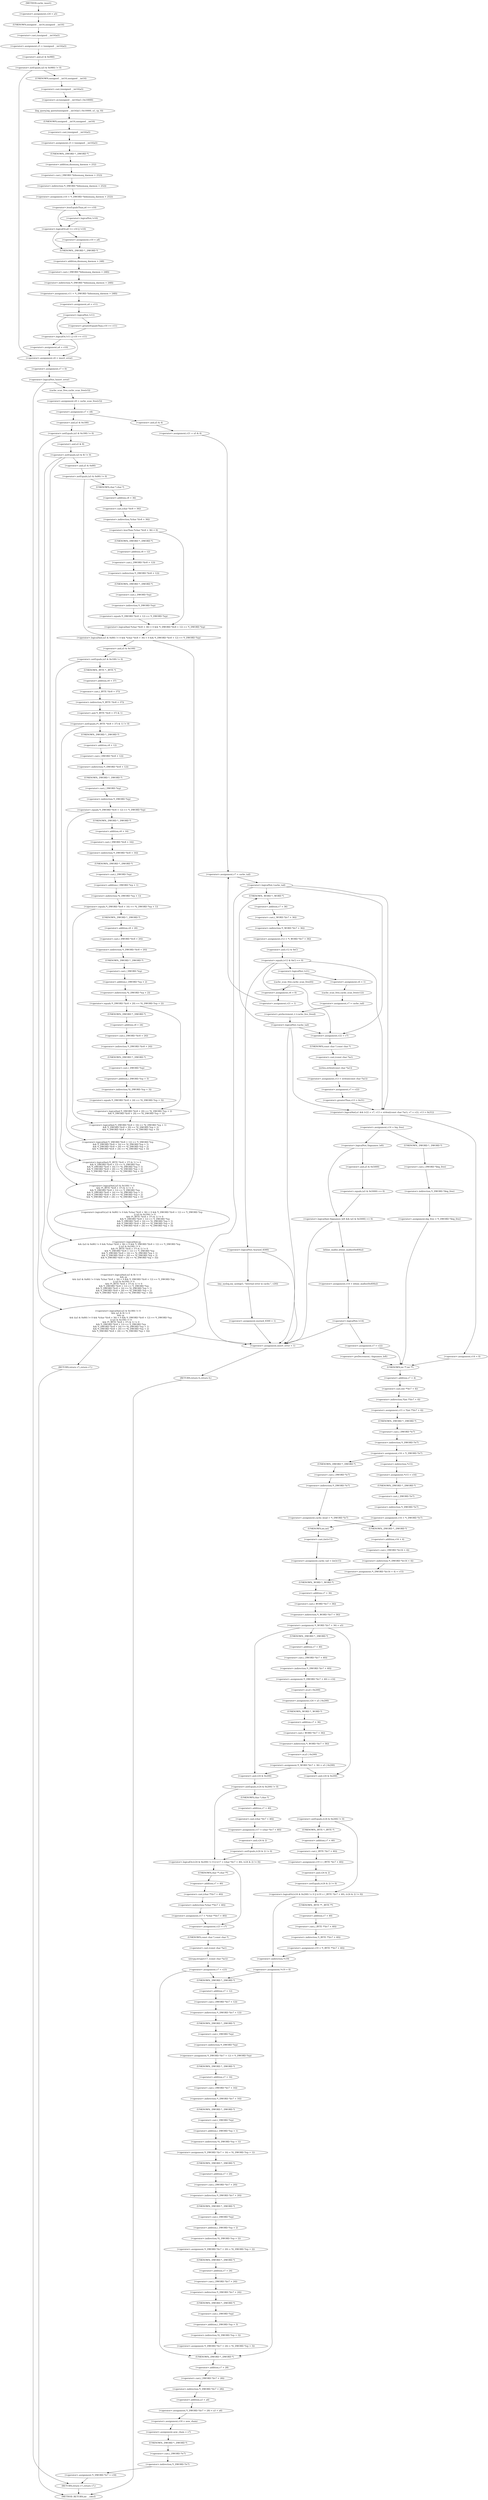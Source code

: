 digraph cache_insert {  
"1000146" [label = "(<operator>.assignment,v24 = a5)" ]
"1000149" [label = "(<operator>.assignment,v5 = (unsigned __int16)a5)" ]
"1000151" [label = "(<operator>.cast,(unsigned __int16)a5)" ]
"1000152" [label = "(UNKNOWN,unsigned __int16,unsigned __int16)" ]
"1000155" [label = "(<operator>.notEquals,(a5 & 0x980) != 0)" ]
"1000156" [label = "(<operator>.and,a5 & 0x980)" ]
"1000161" [label = "(log_query,log_query((unsigned __int16)a5 | 0x10000, a1, cp, 0))" ]
"1000162" [label = "(<operator>.or,(unsigned __int16)a5 | 0x10000)" ]
"1000163" [label = "(<operator>.cast,(unsigned __int16)a5)" ]
"1000164" [label = "(UNKNOWN,unsigned __int16,unsigned __int16)" ]
"1000170" [label = "(<operator>.assignment,v5 = (unsigned __int16)a5)" ]
"1000172" [label = "(<operator>.cast,(unsigned __int16)a5)" ]
"1000173" [label = "(UNKNOWN,unsigned __int16,unsigned __int16)" ]
"1000175" [label = "(<operator>.assignment,v10 = *(_DWORD *)(dnsmasq_daemon + 252))" ]
"1000177" [label = "(<operator>.indirection,*(_DWORD *)(dnsmasq_daemon + 252))" ]
"1000178" [label = "(<operator>.cast,(_DWORD *)(dnsmasq_daemon + 252))" ]
"1000179" [label = "(UNKNOWN,_DWORD *,_DWORD *)" ]
"1000180" [label = "(<operator>.addition,dnsmasq_daemon + 252)" ]
"1000184" [label = "(<operator>.logicalOr,a4 <= v10 || !v10)" ]
"1000185" [label = "(<operator>.lessEqualsThan,a4 <= v10)" ]
"1000188" [label = "(<operator>.logicalNot,!v10)" ]
"1000190" [label = "(<operator>.assignment,v10 = a4)" ]
"1000193" [label = "(<operator>.assignment,v11 = *(_DWORD *)(dnsmasq_daemon + 248))" ]
"1000195" [label = "(<operator>.indirection,*(_DWORD *)(dnsmasq_daemon + 248))" ]
"1000196" [label = "(<operator>.cast,(_DWORD *)(dnsmasq_daemon + 248))" ]
"1000197" [label = "(UNKNOWN,_DWORD *,_DWORD *)" ]
"1000198" [label = "(<operator>.addition,dnsmasq_daemon + 248)" ]
"1000201" [label = "(<operator>.assignment,a4 = v11)" ]
"1000205" [label = "(<operator>.logicalOr,!v11 || v10 >= v11)" ]
"1000206" [label = "(<operator>.logicalNot,!v11)" ]
"1000208" [label = "(<operator>.greaterEqualsThan,v10 >= v11)" ]
"1000211" [label = "(<operator>.assignment,a4 = v10)" ]
"1000214" [label = "(<operator>.assignment,v6 = insert_error)" ]
"1000217" [label = "(<operator>.assignment,v7 = 0)" ]
"1000221" [label = "(<operator>.logicalNot,!insert_error)" ]
"1000224" [label = "(<operator>.assignment,v8 = cache_scan_free(v5))" ]
"1000226" [label = "(cache_scan_free,cache_scan_free(v5))" ]
"1000228" [label = "(<operator>.assignment,v7 = v8)" ]
"1000235" [label = "(<operator>.logicalAnd,(a5 & 0x180) != 0\n        && (a5 & 8) != 0\n        && cp\n        && ((a5 & 0x80) != 0 && *(char *)(v8 + 36) < 0 && *(_DWORD *)(v8 + 12) == *(_DWORD *)cp\n         || (a5 & 0x100) != 0\n         && (*(_BYTE *)(v8 + 37) & 1) != 0\n         && *(_DWORD *)(v8 + 12) == *(_DWORD *)cp\n         && *(_DWORD *)(v8 + 16) == *((_DWORD *)cp + 1)\n         && *(_DWORD *)(v8 + 20) == *((_DWORD *)cp + 2)\n         && *(_DWORD *)(v8 + 24) == *((_DWORD *)cp + 3)))" ]
"1000236" [label = "(<operator>.notEquals,(a5 & 0x180) != 0)" ]
"1000237" [label = "(<operator>.and,a5 & 0x180)" ]
"1000241" [label = "(<operator>.logicalAnd,(a5 & 8) != 0\n        && cp\n        && ((a5 & 0x80) != 0 && *(char *)(v8 + 36) < 0 && *(_DWORD *)(v8 + 12) == *(_DWORD *)cp\n         || (a5 & 0x100) != 0\n         && (*(_BYTE *)(v8 + 37) & 1) != 0\n         && *(_DWORD *)(v8 + 12) == *(_DWORD *)cp\n         && *(_DWORD *)(v8 + 16) == *((_DWORD *)cp + 1)\n         && *(_DWORD *)(v8 + 20) == *((_DWORD *)cp + 2)\n         && *(_DWORD *)(v8 + 24) == *((_DWORD *)cp + 3)))" ]
"1000242" [label = "(<operator>.notEquals,(a5 & 8) != 0)" ]
"1000243" [label = "(<operator>.and,a5 & 8)" ]
"1000247" [label = "(<operator>.logicalAnd,cp\n        && ((a5 & 0x80) != 0 && *(char *)(v8 + 36) < 0 && *(_DWORD *)(v8 + 12) == *(_DWORD *)cp\n         || (a5 & 0x100) != 0\n         && (*(_BYTE *)(v8 + 37) & 1) != 0\n         && *(_DWORD *)(v8 + 12) == *(_DWORD *)cp\n         && *(_DWORD *)(v8 + 16) == *((_DWORD *)cp + 1)\n         && *(_DWORD *)(v8 + 20) == *((_DWORD *)cp + 2)\n         && *(_DWORD *)(v8 + 24) == *((_DWORD *)cp + 3)))" ]
"1000249" [label = "(<operator>.logicalOr,(a5 & 0x80) != 0 && *(char *)(v8 + 36) < 0 && *(_DWORD *)(v8 + 12) == *(_DWORD *)cp\n         || (a5 & 0x100) != 0\n         && (*(_BYTE *)(v8 + 37) & 1) != 0\n         && *(_DWORD *)(v8 + 12) == *(_DWORD *)cp\n         && *(_DWORD *)(v8 + 16) == *((_DWORD *)cp + 1)\n         && *(_DWORD *)(v8 + 20) == *((_DWORD *)cp + 2)\n         && *(_DWORD *)(v8 + 24) == *((_DWORD *)cp + 3))" ]
"1000250" [label = "(<operator>.logicalAnd,(a5 & 0x80) != 0 && *(char *)(v8 + 36) < 0 && *(_DWORD *)(v8 + 12) == *(_DWORD *)cp)" ]
"1000251" [label = "(<operator>.notEquals,(a5 & 0x80) != 0)" ]
"1000252" [label = "(<operator>.and,a5 & 0x80)" ]
"1000256" [label = "(<operator>.logicalAnd,*(char *)(v8 + 36) < 0 && *(_DWORD *)(v8 + 12) == *(_DWORD *)cp)" ]
"1000257" [label = "(<operator>.lessThan,*(char *)(v8 + 36) < 0)" ]
"1000258" [label = "(<operator>.indirection,*(char *)(v8 + 36))" ]
"1000259" [label = "(<operator>.cast,(char *)(v8 + 36))" ]
"1000260" [label = "(UNKNOWN,char *,char *)" ]
"1000261" [label = "(<operator>.addition,v8 + 36)" ]
"1000265" [label = "(<operator>.equals,*(_DWORD *)(v8 + 12) == *(_DWORD *)cp)" ]
"1000266" [label = "(<operator>.indirection,*(_DWORD *)(v8 + 12))" ]
"1000267" [label = "(<operator>.cast,(_DWORD *)(v8 + 12))" ]
"1000268" [label = "(UNKNOWN,_DWORD *,_DWORD *)" ]
"1000269" [label = "(<operator>.addition,v8 + 12)" ]
"1000272" [label = "(<operator>.indirection,*(_DWORD *)cp)" ]
"1000273" [label = "(<operator>.cast,(_DWORD *)cp)" ]
"1000274" [label = "(UNKNOWN,_DWORD *,_DWORD *)" ]
"1000276" [label = "(<operator>.logicalAnd,(a5 & 0x100) != 0\n         && (*(_BYTE *)(v8 + 37) & 1) != 0\n         && *(_DWORD *)(v8 + 12) == *(_DWORD *)cp\n         && *(_DWORD *)(v8 + 16) == *((_DWORD *)cp + 1)\n         && *(_DWORD *)(v8 + 20) == *((_DWORD *)cp + 2)\n         && *(_DWORD *)(v8 + 24) == *((_DWORD *)cp + 3))" ]
"1000277" [label = "(<operator>.notEquals,(a5 & 0x100) != 0)" ]
"1000278" [label = "(<operator>.and,a5 & 0x100)" ]
"1000282" [label = "(<operator>.logicalAnd,(*(_BYTE *)(v8 + 37) & 1) != 0\n         && *(_DWORD *)(v8 + 12) == *(_DWORD *)cp\n         && *(_DWORD *)(v8 + 16) == *((_DWORD *)cp + 1)\n         && *(_DWORD *)(v8 + 20) == *((_DWORD *)cp + 2)\n         && *(_DWORD *)(v8 + 24) == *((_DWORD *)cp + 3))" ]
"1000283" [label = "(<operator>.notEquals,(*(_BYTE *)(v8 + 37) & 1) != 0)" ]
"1000284" [label = "(<operator>.and,*(_BYTE *)(v8 + 37) & 1)" ]
"1000285" [label = "(<operator>.indirection,*(_BYTE *)(v8 + 37))" ]
"1000286" [label = "(<operator>.cast,(_BYTE *)(v8 + 37))" ]
"1000287" [label = "(UNKNOWN,_BYTE *,_BYTE *)" ]
"1000288" [label = "(<operator>.addition,v8 + 37)" ]
"1000293" [label = "(<operator>.logicalAnd,*(_DWORD *)(v8 + 12) == *(_DWORD *)cp\n         && *(_DWORD *)(v8 + 16) == *((_DWORD *)cp + 1)\n         && *(_DWORD *)(v8 + 20) == *((_DWORD *)cp + 2)\n         && *(_DWORD *)(v8 + 24) == *((_DWORD *)cp + 3))" ]
"1000294" [label = "(<operator>.equals,*(_DWORD *)(v8 + 12) == *(_DWORD *)cp)" ]
"1000295" [label = "(<operator>.indirection,*(_DWORD *)(v8 + 12))" ]
"1000296" [label = "(<operator>.cast,(_DWORD *)(v8 + 12))" ]
"1000297" [label = "(UNKNOWN,_DWORD *,_DWORD *)" ]
"1000298" [label = "(<operator>.addition,v8 + 12)" ]
"1000301" [label = "(<operator>.indirection,*(_DWORD *)cp)" ]
"1000302" [label = "(<operator>.cast,(_DWORD *)cp)" ]
"1000303" [label = "(UNKNOWN,_DWORD *,_DWORD *)" ]
"1000305" [label = "(<operator>.logicalAnd,*(_DWORD *)(v8 + 16) == *((_DWORD *)cp + 1)\n         && *(_DWORD *)(v8 + 20) == *((_DWORD *)cp + 2)\n         && *(_DWORD *)(v8 + 24) == *((_DWORD *)cp + 3))" ]
"1000306" [label = "(<operator>.equals,*(_DWORD *)(v8 + 16) == *((_DWORD *)cp + 1))" ]
"1000307" [label = "(<operator>.indirection,*(_DWORD *)(v8 + 16))" ]
"1000308" [label = "(<operator>.cast,(_DWORD *)(v8 + 16))" ]
"1000309" [label = "(UNKNOWN,_DWORD *,_DWORD *)" ]
"1000310" [label = "(<operator>.addition,v8 + 16)" ]
"1000313" [label = "(<operator>.indirection,*((_DWORD *)cp + 1))" ]
"1000314" [label = "(<operator>.addition,(_DWORD *)cp + 1)" ]
"1000315" [label = "(<operator>.cast,(_DWORD *)cp)" ]
"1000316" [label = "(UNKNOWN,_DWORD *,_DWORD *)" ]
"1000319" [label = "(<operator>.logicalAnd,*(_DWORD *)(v8 + 20) == *((_DWORD *)cp + 2)\n         && *(_DWORD *)(v8 + 24) == *((_DWORD *)cp + 3))" ]
"1000320" [label = "(<operator>.equals,*(_DWORD *)(v8 + 20) == *((_DWORD *)cp + 2))" ]
"1000321" [label = "(<operator>.indirection,*(_DWORD *)(v8 + 20))" ]
"1000322" [label = "(<operator>.cast,(_DWORD *)(v8 + 20))" ]
"1000323" [label = "(UNKNOWN,_DWORD *,_DWORD *)" ]
"1000324" [label = "(<operator>.addition,v8 + 20)" ]
"1000327" [label = "(<operator>.indirection,*((_DWORD *)cp + 2))" ]
"1000328" [label = "(<operator>.addition,(_DWORD *)cp + 2)" ]
"1000329" [label = "(<operator>.cast,(_DWORD *)cp)" ]
"1000330" [label = "(UNKNOWN,_DWORD *,_DWORD *)" ]
"1000333" [label = "(<operator>.equals,*(_DWORD *)(v8 + 24) == *((_DWORD *)cp + 3))" ]
"1000334" [label = "(<operator>.indirection,*(_DWORD *)(v8 + 24))" ]
"1000335" [label = "(<operator>.cast,(_DWORD *)(v8 + 24))" ]
"1000336" [label = "(UNKNOWN,_DWORD *,_DWORD *)" ]
"1000337" [label = "(<operator>.addition,v8 + 24)" ]
"1000340" [label = "(<operator>.indirection,*((_DWORD *)cp + 3))" ]
"1000341" [label = "(<operator>.addition,(_DWORD *)cp + 3)" ]
"1000342" [label = "(<operator>.cast,(_DWORD *)cp)" ]
"1000343" [label = "(UNKNOWN,_DWORD *,_DWORD *)" ]
"1000347" [label = "(RETURN,return v7;,return v7;)" ]
"1000350" [label = "(<operator>.assignment,insert_error = 1)" ]
"1000353" [label = "(RETURN,return 0;,return 0;)" ]
"1000355" [label = "(<operator>.assignment,v21 = a5 & 4)" ]
"1000357" [label = "(<operator>.and,a5 & 4)" ]
"1000361" [label = "(<operator>.assignment,v7 = cache_tail)" ]
"1000365" [label = "(<operator>.logicalNot,!cache_tail)" ]
"1000371" [label = "(<operator>.assignment,v12 = *(_WORD *)(v7 + 36))" ]
"1000373" [label = "(<operator>.indirection,*(_WORD *)(v7 + 36))" ]
"1000374" [label = "(<operator>.cast,(_WORD *)(v7 + 36))" ]
"1000375" [label = "(UNKNOWN,_WORD *,_WORD *)" ]
"1000376" [label = "(<operator>.addition,v7 + 36)" ]
"1000380" [label = "(<operator>.equals,(v12 & 0xC) == 0)" ]
"1000381" [label = "(<operator>.and,v12 & 0xC)" ]
"1000390" [label = "(<operator>.logicalNot,!warned_8300)" ]
"1000393" [label = "(my_syslog,my_syslog(3, \"Internal error in cache.\", v20))" ]
"1000397" [label = "(<operator>.assignment,warned_8300 = 1)" ]
"1000402" [label = "(<operator>.logicalNot,!v21)" ]
"1000405" [label = "(cache_scan_free,cache_scan_free(0))" ]
"1000407" [label = "(<operator>.assignment,v6 = 0)" ]
"1000410" [label = "(<operator>.assignment,v21 = 1)" ]
"1000414" [label = "(<operator>.assignment,v6 = 1)" ]
"1000417" [label = "(cache_scan_free,cache_scan_free(v12))" ]
"1000419" [label = "(<operator>.assignment,v7 = cache_tail)" ]
"1000422" [label = "(<operator>.preIncrement,++cache_live_freed)" ]
"1000425" [label = "(<operator>.logicalNot,!cache_tail)" ]
"1000429" [label = "(<operator>.logicalAnd,a1 && (v22 = v7, v13 = strlen((const char *)a1), v7 = v22, v13 > 0x31))" ]
"1000432" [label = "(<operator>.assignment,v22 = v7)" ]
"1000436" [label = "(<operator>.assignment,v13 = strlen((const char *)a1))" ]
"1000438" [label = "(strlen,strlen((const char *)a1))" ]
"1000439" [label = "(<operator>.cast,(const char *)a1)" ]
"1000440" [label = "(UNKNOWN,const char *,const char *)" ]
"1000443" [label = "(<operator>.assignment,v7 = v22)" ]
"1000446" [label = "(<operator>.greaterThan,v13 > 0x31)" ]
"1000450" [label = "(<operator>.assignment,v14 = big_free)" ]
"1000456" [label = "(<operator>.assignment,big_free = *(_DWORD *)big_free)" ]
"1000458" [label = "(<operator>.indirection,*(_DWORD *)big_free)" ]
"1000459" [label = "(<operator>.cast,(_DWORD *)big_free)" ]
"1000460" [label = "(UNKNOWN,_DWORD *,_DWORD *)" ]
"1000465" [label = "(<operator>.logicalAnd,!bignames_left && (a5 & 0x5000) == 0)" ]
"1000466" [label = "(<operator>.logicalNot,!bignames_left)" ]
"1000468" [label = "(<operator>.equals,(a5 & 0x5000) == 0)" ]
"1000469" [label = "(<operator>.and,a5 & 0x5000)" ]
"1000474" [label = "(<operator>.assignment,v14 = whine_malloc(0x404u))" ]
"1000476" [label = "(whine_malloc,whine_malloc(0x404u))" ]
"1000479" [label = "(<operator>.logicalNot,!v14)" ]
"1000482" [label = "(<operator>.assignment,v7 = v22)" ]
"1000487" [label = "(<operator>.preDecrement,--bignames_left)" ]
"1000491" [label = "(<operator>.assignment,v14 = 0)" ]
"1000494" [label = "(<operator>.assignment,v15 = *(int **)(v7 + 4))" ]
"1000496" [label = "(<operator>.indirection,*(int **)(v7 + 4))" ]
"1000497" [label = "(<operator>.cast,(int **)(v7 + 4))" ]
"1000498" [label = "(UNKNOWN,int **,int **)" ]
"1000499" [label = "(<operator>.addition,v7 + 4)" ]
"1000502" [label = "(<operator>.assignment,v16 = *(_DWORD *)v7)" ]
"1000504" [label = "(<operator>.indirection,*(_DWORD *)v7)" ]
"1000505" [label = "(<operator>.cast,(_DWORD *)v7)" ]
"1000506" [label = "(UNKNOWN,_DWORD *,_DWORD *)" ]
"1000511" [label = "(<operator>.assignment,*v15 = v16)" ]
"1000512" [label = "(<operator>.indirection,*v15)" ]
"1000515" [label = "(<operator>.assignment,v16 = *(_DWORD *)v7)" ]
"1000517" [label = "(<operator>.indirection,*(_DWORD *)v7)" ]
"1000518" [label = "(<operator>.cast,(_DWORD *)v7)" ]
"1000519" [label = "(UNKNOWN,_DWORD *,_DWORD *)" ]
"1000523" [label = "(<operator>.assignment,cache_head = *(_DWORD *)v7)" ]
"1000525" [label = "(<operator>.indirection,*(_DWORD *)v7)" ]
"1000526" [label = "(<operator>.cast,(_DWORD *)v7)" ]
"1000527" [label = "(UNKNOWN,_DWORD *,_DWORD *)" ]
"1000531" [label = "(<operator>.assignment,*(_DWORD *)(v16 + 4) = v15)" ]
"1000532" [label = "(<operator>.indirection,*(_DWORD *)(v16 + 4))" ]
"1000533" [label = "(<operator>.cast,(_DWORD *)(v16 + 4))" ]
"1000534" [label = "(UNKNOWN,_DWORD *,_DWORD *)" ]
"1000535" [label = "(<operator>.addition,v16 + 4)" ]
"1000540" [label = "(<operator>.assignment,cache_tail = (int)v15)" ]
"1000542" [label = "(<operator>.cast,(int)v15)" ]
"1000543" [label = "(UNKNOWN,int,int)" ]
"1000545" [label = "(<operator>.assignment,*(_WORD *)(v7 + 36) = a5)" ]
"1000546" [label = "(<operator>.indirection,*(_WORD *)(v7 + 36))" ]
"1000547" [label = "(<operator>.cast,(_WORD *)(v7 + 36))" ]
"1000548" [label = "(UNKNOWN,_WORD *,_WORD *)" ]
"1000549" [label = "(<operator>.addition,v7 + 36)" ]
"1000556" [label = "(<operator>.assignment,*(_DWORD *)(v7 + 40) = v14)" ]
"1000557" [label = "(<operator>.indirection,*(_DWORD *)(v7 + 40))" ]
"1000558" [label = "(<operator>.cast,(_DWORD *)(v7 + 40))" ]
"1000559" [label = "(UNKNOWN,_DWORD *,_DWORD *)" ]
"1000560" [label = "(<operator>.addition,v7 + 40)" ]
"1000564" [label = "(<operator>.assignment,v24 = a5 | 0x200)" ]
"1000566" [label = "(<operator>.or,a5 | 0x200)" ]
"1000569" [label = "(<operator>.assignment,*(_WORD *)(v7 + 36) = a5 | 0x200)" ]
"1000570" [label = "(<operator>.indirection,*(_WORD *)(v7 + 36))" ]
"1000571" [label = "(<operator>.cast,(_WORD *)(v7 + 36))" ]
"1000572" [label = "(UNKNOWN,_WORD *,_WORD *)" ]
"1000573" [label = "(<operator>.addition,v7 + 36)" ]
"1000576" [label = "(<operator>.or,a5 | 0x200)" ]
"1000583" [label = "(<operator>.logicalOr,(v24 & 0x200) != 0 || (v17 = (char *)(v7 + 40), (v24 & 2) != 0))" ]
"1000584" [label = "(<operator>.notEquals,(v24 & 0x200) != 0)" ]
"1000585" [label = "(<operator>.and,v24 & 0x200)" ]
"1000590" [label = "(<operator>.assignment,v17 = (char *)(v7 + 40))" ]
"1000592" [label = "(<operator>.cast,(char *)(v7 + 40))" ]
"1000593" [label = "(UNKNOWN,char *,char *)" ]
"1000594" [label = "(<operator>.addition,v7 + 40)" ]
"1000597" [label = "(<operator>.notEquals,(v24 & 2) != 0)" ]
"1000598" [label = "(<operator>.and,v24 & 2)" ]
"1000602" [label = "(<operator>.assignment,v17 = *(char **)(v7 + 40))" ]
"1000604" [label = "(<operator>.indirection,*(char **)(v7 + 40))" ]
"1000605" [label = "(<operator>.cast,(char **)(v7 + 40))" ]
"1000606" [label = "(UNKNOWN,char **,char **)" ]
"1000607" [label = "(<operator>.addition,v7 + 40)" ]
"1000610" [label = "(<operator>.assignment,v23 = v7)" ]
"1000613" [label = "(strcpy,strcpy(v17, (const char *)a1))" ]
"1000615" [label = "(<operator>.cast,(const char *)a1)" ]
"1000616" [label = "(UNKNOWN,const char *,const char *)" ]
"1000618" [label = "(<operator>.assignment,v7 = v23)" ]
"1000624" [label = "(<operator>.logicalOr,(v24 & 0x200) != 0 || (v19 = (_BYTE *)(v7 + 40), (v24 & 2) != 0))" ]
"1000625" [label = "(<operator>.notEquals,(v24 & 0x200) != 0)" ]
"1000626" [label = "(<operator>.and,v24 & 0x200)" ]
"1000631" [label = "(<operator>.assignment,v19 = (_BYTE *)(v7 + 40))" ]
"1000633" [label = "(<operator>.cast,(_BYTE *)(v7 + 40))" ]
"1000634" [label = "(UNKNOWN,_BYTE *,_BYTE *)" ]
"1000635" [label = "(<operator>.addition,v7 + 40)" ]
"1000638" [label = "(<operator>.notEquals,(v24 & 2) != 0)" ]
"1000639" [label = "(<operator>.and,v24 & 2)" ]
"1000643" [label = "(<operator>.assignment,v19 = *(_BYTE **)(v7 + 40))" ]
"1000645" [label = "(<operator>.indirection,*(_BYTE **)(v7 + 40))" ]
"1000646" [label = "(<operator>.cast,(_BYTE **)(v7 + 40))" ]
"1000647" [label = "(UNKNOWN,_BYTE **,_BYTE **)" ]
"1000648" [label = "(<operator>.addition,v7 + 40)" ]
"1000651" [label = "(<operator>.assignment,*v19 = 0)" ]
"1000652" [label = "(<operator>.indirection,*v19)" ]
"1000658" [label = "(<operator>.assignment,*(_DWORD *)(v7 + 12) = *(_DWORD *)cp)" ]
"1000659" [label = "(<operator>.indirection,*(_DWORD *)(v7 + 12))" ]
"1000660" [label = "(<operator>.cast,(_DWORD *)(v7 + 12))" ]
"1000661" [label = "(UNKNOWN,_DWORD *,_DWORD *)" ]
"1000662" [label = "(<operator>.addition,v7 + 12)" ]
"1000665" [label = "(<operator>.indirection,*(_DWORD *)cp)" ]
"1000666" [label = "(<operator>.cast,(_DWORD *)cp)" ]
"1000667" [label = "(UNKNOWN,_DWORD *,_DWORD *)" ]
"1000669" [label = "(<operator>.assignment,*(_DWORD *)(v7 + 16) = *((_DWORD *)cp + 1))" ]
"1000670" [label = "(<operator>.indirection,*(_DWORD *)(v7 + 16))" ]
"1000671" [label = "(<operator>.cast,(_DWORD *)(v7 + 16))" ]
"1000672" [label = "(UNKNOWN,_DWORD *,_DWORD *)" ]
"1000673" [label = "(<operator>.addition,v7 + 16)" ]
"1000676" [label = "(<operator>.indirection,*((_DWORD *)cp + 1))" ]
"1000677" [label = "(<operator>.addition,(_DWORD *)cp + 1)" ]
"1000678" [label = "(<operator>.cast,(_DWORD *)cp)" ]
"1000679" [label = "(UNKNOWN,_DWORD *,_DWORD *)" ]
"1000682" [label = "(<operator>.assignment,*(_DWORD *)(v7 + 20) = *((_DWORD *)cp + 2))" ]
"1000683" [label = "(<operator>.indirection,*(_DWORD *)(v7 + 20))" ]
"1000684" [label = "(<operator>.cast,(_DWORD *)(v7 + 20))" ]
"1000685" [label = "(UNKNOWN,_DWORD *,_DWORD *)" ]
"1000686" [label = "(<operator>.addition,v7 + 20)" ]
"1000689" [label = "(<operator>.indirection,*((_DWORD *)cp + 2))" ]
"1000690" [label = "(<operator>.addition,(_DWORD *)cp + 2)" ]
"1000691" [label = "(<operator>.cast,(_DWORD *)cp)" ]
"1000692" [label = "(UNKNOWN,_DWORD *,_DWORD *)" ]
"1000695" [label = "(<operator>.assignment,*(_DWORD *)(v7 + 24) = *((_DWORD *)cp + 3))" ]
"1000696" [label = "(<operator>.indirection,*(_DWORD *)(v7 + 24))" ]
"1000697" [label = "(<operator>.cast,(_DWORD *)(v7 + 24))" ]
"1000698" [label = "(UNKNOWN,_DWORD *,_DWORD *)" ]
"1000699" [label = "(<operator>.addition,v7 + 24)" ]
"1000702" [label = "(<operator>.indirection,*((_DWORD *)cp + 3))" ]
"1000703" [label = "(<operator>.addition,(_DWORD *)cp + 3)" ]
"1000704" [label = "(<operator>.cast,(_DWORD *)cp)" ]
"1000705" [label = "(UNKNOWN,_DWORD *,_DWORD *)" ]
"1000708" [label = "(<operator>.assignment,*(_DWORD *)(v7 + 28) = a3 + a4)" ]
"1000709" [label = "(<operator>.indirection,*(_DWORD *)(v7 + 28))" ]
"1000710" [label = "(<operator>.cast,(_DWORD *)(v7 + 28))" ]
"1000711" [label = "(UNKNOWN,_DWORD *,_DWORD *)" ]
"1000712" [label = "(<operator>.addition,v7 + 28)" ]
"1000715" [label = "(<operator>.addition,a3 + a4)" ]
"1000718" [label = "(<operator>.assignment,v18 = new_chain)" ]
"1000721" [label = "(<operator>.assignment,new_chain = v7)" ]
"1000724" [label = "(<operator>.assignment,*(_DWORD *)v7 = v18)" ]
"1000725" [label = "(<operator>.indirection,*(_DWORD *)v7)" ]
"1000726" [label = "(<operator>.cast,(_DWORD *)v7)" ]
"1000727" [label = "(UNKNOWN,_DWORD *,_DWORD *)" ]
"1000730" [label = "(RETURN,return v7;,return v7;)" ]
"1000120" [label = "(METHOD,cache_insert)" ]
"1000732" [label = "(METHOD_RETURN,int __cdecl)" ]
  "1000146" -> "1000152" 
  "1000149" -> "1000156" 
  "1000151" -> "1000149" 
  "1000152" -> "1000151" 
  "1000155" -> "1000164" 
  "1000155" -> "1000214" 
  "1000156" -> "1000155" 
  "1000161" -> "1000173" 
  "1000162" -> "1000161" 
  "1000163" -> "1000162" 
  "1000164" -> "1000163" 
  "1000170" -> "1000179" 
  "1000172" -> "1000170" 
  "1000173" -> "1000172" 
  "1000175" -> "1000185" 
  "1000177" -> "1000175" 
  "1000178" -> "1000177" 
  "1000179" -> "1000180" 
  "1000180" -> "1000178" 
  "1000184" -> "1000190" 
  "1000184" -> "1000197" 
  "1000185" -> "1000184" 
  "1000185" -> "1000188" 
  "1000188" -> "1000184" 
  "1000190" -> "1000197" 
  "1000193" -> "1000201" 
  "1000195" -> "1000193" 
  "1000196" -> "1000195" 
  "1000197" -> "1000198" 
  "1000198" -> "1000196" 
  "1000201" -> "1000206" 
  "1000205" -> "1000211" 
  "1000205" -> "1000214" 
  "1000206" -> "1000205" 
  "1000206" -> "1000208" 
  "1000208" -> "1000205" 
  "1000211" -> "1000214" 
  "1000214" -> "1000217" 
  "1000217" -> "1000221" 
  "1000221" -> "1000226" 
  "1000221" -> "1000730" 
  "1000224" -> "1000228" 
  "1000226" -> "1000224" 
  "1000228" -> "1000237" 
  "1000228" -> "1000357" 
  "1000235" -> "1000347" 
  "1000235" -> "1000350" 
  "1000236" -> "1000235" 
  "1000236" -> "1000243" 
  "1000237" -> "1000236" 
  "1000241" -> "1000235" 
  "1000242" -> "1000241" 
  "1000242" -> "1000247" 
  "1000242" -> "1000252" 
  "1000243" -> "1000242" 
  "1000247" -> "1000241" 
  "1000249" -> "1000247" 
  "1000250" -> "1000249" 
  "1000250" -> "1000278" 
  "1000251" -> "1000260" 
  "1000251" -> "1000250" 
  "1000252" -> "1000251" 
  "1000256" -> "1000250" 
  "1000257" -> "1000268" 
  "1000257" -> "1000256" 
  "1000258" -> "1000257" 
  "1000259" -> "1000258" 
  "1000260" -> "1000261" 
  "1000261" -> "1000259" 
  "1000265" -> "1000256" 
  "1000266" -> "1000274" 
  "1000267" -> "1000266" 
  "1000268" -> "1000269" 
  "1000269" -> "1000267" 
  "1000272" -> "1000265" 
  "1000273" -> "1000272" 
  "1000274" -> "1000273" 
  "1000276" -> "1000249" 
  "1000277" -> "1000287" 
  "1000277" -> "1000276" 
  "1000278" -> "1000277" 
  "1000282" -> "1000276" 
  "1000283" -> "1000297" 
  "1000283" -> "1000282" 
  "1000284" -> "1000283" 
  "1000285" -> "1000284" 
  "1000286" -> "1000285" 
  "1000287" -> "1000288" 
  "1000288" -> "1000286" 
  "1000293" -> "1000282" 
  "1000294" -> "1000309" 
  "1000294" -> "1000293" 
  "1000295" -> "1000303" 
  "1000296" -> "1000295" 
  "1000297" -> "1000298" 
  "1000298" -> "1000296" 
  "1000301" -> "1000294" 
  "1000302" -> "1000301" 
  "1000303" -> "1000302" 
  "1000305" -> "1000293" 
  "1000306" -> "1000323" 
  "1000306" -> "1000305" 
  "1000307" -> "1000316" 
  "1000308" -> "1000307" 
  "1000309" -> "1000310" 
  "1000310" -> "1000308" 
  "1000313" -> "1000306" 
  "1000314" -> "1000313" 
  "1000315" -> "1000314" 
  "1000316" -> "1000315" 
  "1000319" -> "1000305" 
  "1000320" -> "1000336" 
  "1000320" -> "1000319" 
  "1000321" -> "1000330" 
  "1000322" -> "1000321" 
  "1000323" -> "1000324" 
  "1000324" -> "1000322" 
  "1000327" -> "1000320" 
  "1000328" -> "1000327" 
  "1000329" -> "1000328" 
  "1000330" -> "1000329" 
  "1000333" -> "1000319" 
  "1000334" -> "1000343" 
  "1000335" -> "1000334" 
  "1000336" -> "1000337" 
  "1000337" -> "1000335" 
  "1000340" -> "1000333" 
  "1000341" -> "1000340" 
  "1000342" -> "1000341" 
  "1000343" -> "1000342" 
  "1000347" -> "1000732" 
  "1000350" -> "1000353" 
  "1000353" -> "1000732" 
  "1000355" -> "1000361" 
  "1000357" -> "1000355" 
  "1000361" -> "1000365" 
  "1000365" -> "1000350" 
  "1000365" -> "1000375" 
  "1000365" -> "1000429" 
  "1000365" -> "1000432" 
  "1000371" -> "1000381" 
  "1000373" -> "1000371" 
  "1000374" -> "1000373" 
  "1000375" -> "1000376" 
  "1000376" -> "1000374" 
  "1000380" -> "1000429" 
  "1000380" -> "1000432" 
  "1000380" -> "1000390" 
  "1000380" -> "1000402" 
  "1000381" -> "1000380" 
  "1000390" -> "1000393" 
  "1000390" -> "1000350" 
  "1000393" -> "1000397" 
  "1000397" -> "1000350" 
  "1000402" -> "1000405" 
  "1000402" -> "1000414" 
  "1000405" -> "1000407" 
  "1000407" -> "1000410" 
  "1000410" -> "1000361" 
  "1000414" -> "1000417" 
  "1000417" -> "1000419" 
  "1000419" -> "1000422" 
  "1000422" -> "1000425" 
  "1000425" -> "1000375" 
  "1000425" -> "1000429" 
  "1000425" -> "1000432" 
  "1000425" -> "1000350" 
  "1000429" -> "1000450" 
  "1000429" -> "1000491" 
  "1000432" -> "1000440" 
  "1000436" -> "1000443" 
  "1000438" -> "1000436" 
  "1000439" -> "1000438" 
  "1000440" -> "1000439" 
  "1000443" -> "1000446" 
  "1000446" -> "1000429" 
  "1000450" -> "1000460" 
  "1000450" -> "1000466" 
  "1000456" -> "1000498" 
  "1000458" -> "1000456" 
  "1000459" -> "1000458" 
  "1000460" -> "1000459" 
  "1000465" -> "1000350" 
  "1000465" -> "1000476" 
  "1000466" -> "1000465" 
  "1000466" -> "1000469" 
  "1000468" -> "1000465" 
  "1000469" -> "1000468" 
  "1000474" -> "1000479" 
  "1000476" -> "1000474" 
  "1000479" -> "1000350" 
  "1000479" -> "1000482" 
  "1000482" -> "1000487" 
  "1000482" -> "1000498" 
  "1000487" -> "1000498" 
  "1000491" -> "1000498" 
  "1000494" -> "1000506" 
  "1000496" -> "1000494" 
  "1000497" -> "1000496" 
  "1000498" -> "1000499" 
  "1000499" -> "1000497" 
  "1000502" -> "1000512" 
  "1000502" -> "1000527" 
  "1000504" -> "1000502" 
  "1000505" -> "1000504" 
  "1000506" -> "1000505" 
  "1000511" -> "1000519" 
  "1000512" -> "1000511" 
  "1000515" -> "1000534" 
  "1000515" -> "1000543" 
  "1000517" -> "1000515" 
  "1000518" -> "1000517" 
  "1000519" -> "1000518" 
  "1000523" -> "1000534" 
  "1000523" -> "1000543" 
  "1000525" -> "1000523" 
  "1000526" -> "1000525" 
  "1000527" -> "1000526" 
  "1000531" -> "1000548" 
  "1000532" -> "1000531" 
  "1000533" -> "1000532" 
  "1000534" -> "1000535" 
  "1000535" -> "1000533" 
  "1000540" -> "1000548" 
  "1000542" -> "1000540" 
  "1000543" -> "1000542" 
  "1000545" -> "1000559" 
  "1000545" -> "1000585" 
  "1000545" -> "1000626" 
  "1000546" -> "1000545" 
  "1000547" -> "1000546" 
  "1000548" -> "1000549" 
  "1000549" -> "1000547" 
  "1000556" -> "1000566" 
  "1000557" -> "1000556" 
  "1000558" -> "1000557" 
  "1000559" -> "1000560" 
  "1000560" -> "1000558" 
  "1000564" -> "1000572" 
  "1000566" -> "1000564" 
  "1000569" -> "1000585" 
  "1000569" -> "1000626" 
  "1000570" -> "1000576" 
  "1000571" -> "1000570" 
  "1000572" -> "1000573" 
  "1000573" -> "1000571" 
  "1000576" -> "1000569" 
  "1000583" -> "1000606" 
  "1000583" -> "1000610" 
  "1000584" -> "1000583" 
  "1000584" -> "1000593" 
  "1000585" -> "1000584" 
  "1000590" -> "1000598" 
  "1000592" -> "1000590" 
  "1000593" -> "1000594" 
  "1000594" -> "1000592" 
  "1000597" -> "1000583" 
  "1000598" -> "1000597" 
  "1000602" -> "1000610" 
  "1000604" -> "1000602" 
  "1000605" -> "1000604" 
  "1000606" -> "1000607" 
  "1000607" -> "1000605" 
  "1000610" -> "1000616" 
  "1000613" -> "1000618" 
  "1000615" -> "1000613" 
  "1000616" -> "1000615" 
  "1000618" -> "1000661" 
  "1000618" -> "1000711" 
  "1000624" -> "1000647" 
  "1000624" -> "1000652" 
  "1000625" -> "1000624" 
  "1000625" -> "1000634" 
  "1000626" -> "1000625" 
  "1000631" -> "1000639" 
  "1000633" -> "1000631" 
  "1000634" -> "1000635" 
  "1000635" -> "1000633" 
  "1000638" -> "1000624" 
  "1000639" -> "1000638" 
  "1000643" -> "1000652" 
  "1000645" -> "1000643" 
  "1000646" -> "1000645" 
  "1000647" -> "1000648" 
  "1000648" -> "1000646" 
  "1000651" -> "1000661" 
  "1000651" -> "1000711" 
  "1000652" -> "1000651" 
  "1000658" -> "1000672" 
  "1000659" -> "1000667" 
  "1000660" -> "1000659" 
  "1000661" -> "1000662" 
  "1000662" -> "1000660" 
  "1000665" -> "1000658" 
  "1000666" -> "1000665" 
  "1000667" -> "1000666" 
  "1000669" -> "1000685" 
  "1000670" -> "1000679" 
  "1000671" -> "1000670" 
  "1000672" -> "1000673" 
  "1000673" -> "1000671" 
  "1000676" -> "1000669" 
  "1000677" -> "1000676" 
  "1000678" -> "1000677" 
  "1000679" -> "1000678" 
  "1000682" -> "1000698" 
  "1000683" -> "1000692" 
  "1000684" -> "1000683" 
  "1000685" -> "1000686" 
  "1000686" -> "1000684" 
  "1000689" -> "1000682" 
  "1000690" -> "1000689" 
  "1000691" -> "1000690" 
  "1000692" -> "1000691" 
  "1000695" -> "1000711" 
  "1000696" -> "1000705" 
  "1000697" -> "1000696" 
  "1000698" -> "1000699" 
  "1000699" -> "1000697" 
  "1000702" -> "1000695" 
  "1000703" -> "1000702" 
  "1000704" -> "1000703" 
  "1000705" -> "1000704" 
  "1000708" -> "1000718" 
  "1000709" -> "1000715" 
  "1000710" -> "1000709" 
  "1000711" -> "1000712" 
  "1000712" -> "1000710" 
  "1000715" -> "1000708" 
  "1000718" -> "1000721" 
  "1000721" -> "1000727" 
  "1000724" -> "1000730" 
  "1000725" -> "1000724" 
  "1000726" -> "1000725" 
  "1000727" -> "1000726" 
  "1000730" -> "1000732" 
  "1000120" -> "1000146" 
}
